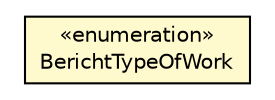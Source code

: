 #!/usr/local/bin/dot
#
# Class diagram 
# Generated by UMLGraph version R5_6-24-gf6e263 (http://www.umlgraph.org/)
#

digraph G {
	edge [fontname="Helvetica",fontsize=10,labelfontname="Helvetica",labelfontsize=10];
	node [fontname="Helvetica",fontsize=10,shape=plaintext];
	nodesep=0.25;
	ranksep=0.5;
	// nl.b3p.brmo.loader.pipeline.BerichtTypeOfWork
	c801 [label=<<table title="nl.b3p.brmo.loader.pipeline.BerichtTypeOfWork" border="0" cellborder="1" cellspacing="0" cellpadding="2" port="p" bgcolor="lemonChiffon" href="./BerichtTypeOfWork.html">
		<tr><td><table border="0" cellspacing="0" cellpadding="1">
<tr><td align="center" balign="center"> &#171;enumeration&#187; </td></tr>
<tr><td align="center" balign="center"> BerichtTypeOfWork </td></tr>
		</table></td></tr>
		</table>>, URL="./BerichtTypeOfWork.html", fontname="Helvetica", fontcolor="black", fontsize=10.0];
}

